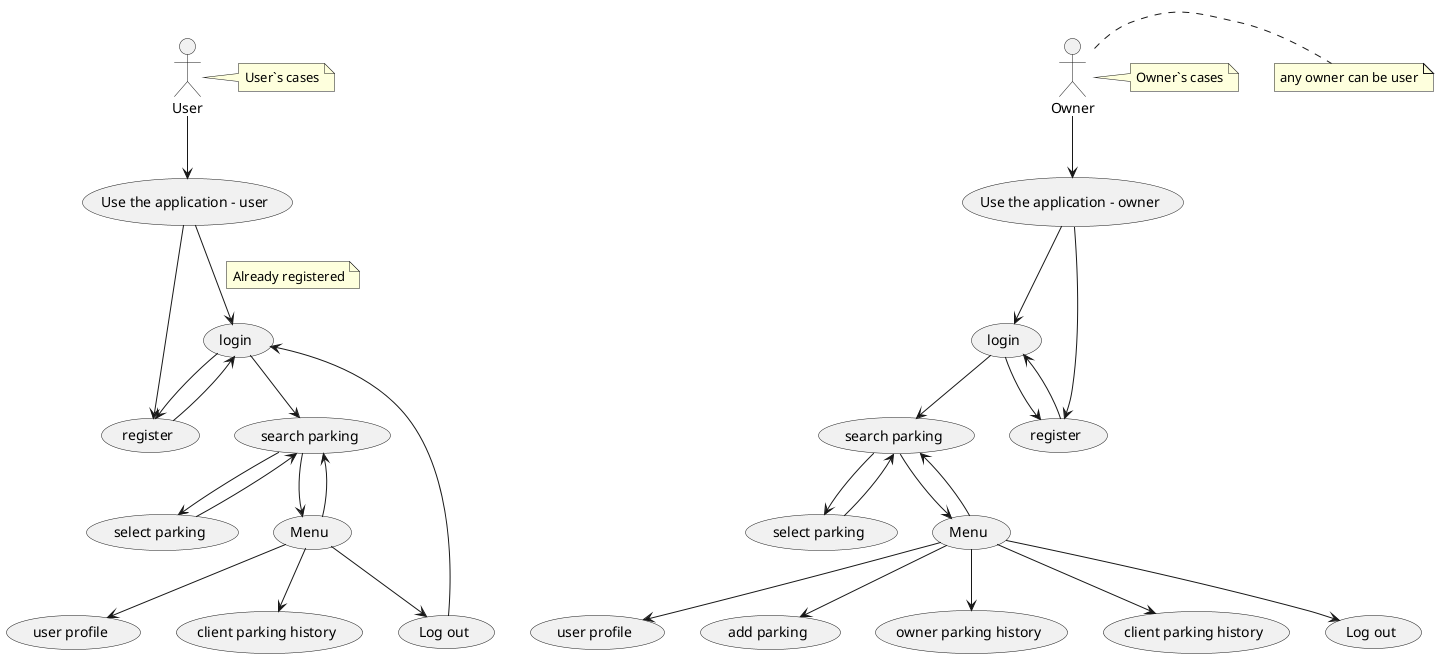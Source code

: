 @startuml
'https://plantuml.com/use-case-diagram

':Main Admin: as Admin
(Use the application - user) as (Use1)
(Use the application - owner) as (Use2)

(login)as (login1)
(login)as (login2)
(register) as (register1)
(register) as (register2)
(user profile) as (profile1)
(user profile) as (profile2)
(add parking) as (new_parking)
(search parking) as (search_parking1)
(search parking) as (search_parking2)
(select parking) as (select_parking1)
(select parking) as (select_parking2)
(owner parking history) as (owner_parking_history)
(client parking history) as (client_parking_history1)
(client parking history) as (client_parking_history2)
(Log out) as (log_out1)
(Log out) as (log_out2)
(Menu) as (menu1)
(Menu) as (menu2)

User --> (Use1)
(Use1) --> (register1)
(Use1) --> (login1)
note on link
  Already registered
  end note
(register1) --> (login1)
(login1) --> (register1)
(login1) --> (search_parking1)
(search_parking1) --> (select_parking1)
(select_parking1) --> (search_parking1)
(search_parking1) --> (menu1)
(menu1) --> (profile1)
(menu1) --> (search_parking1)
(menu1) --> (client_parking_history1)
(menu1) --> (log_out1)
(log_out1) --> (login1)
note right of User : User`s cases


Owner --> (Use2)
(Use2) --> (register2)
(Use2) --> (login2)
(register2) --> (login2)
(login2) --> (register2)
(login2) --> (search_parking2)
(search_parking2) --> (select_parking2)
(select_parking2) --> (search_parking2)
(search_parking2) --> (menu2)
(menu2) --> (search_parking2)
(menu2) --> (profile2)
(menu2) --> (client_parking_history2)
(menu2) --> (log_out2)
(menu2) --> (new_parking)
(menu2) --> (owner_parking_history)

note right of Owner : any owner can be user
note right of Owner : Owner`s cases

@enduml